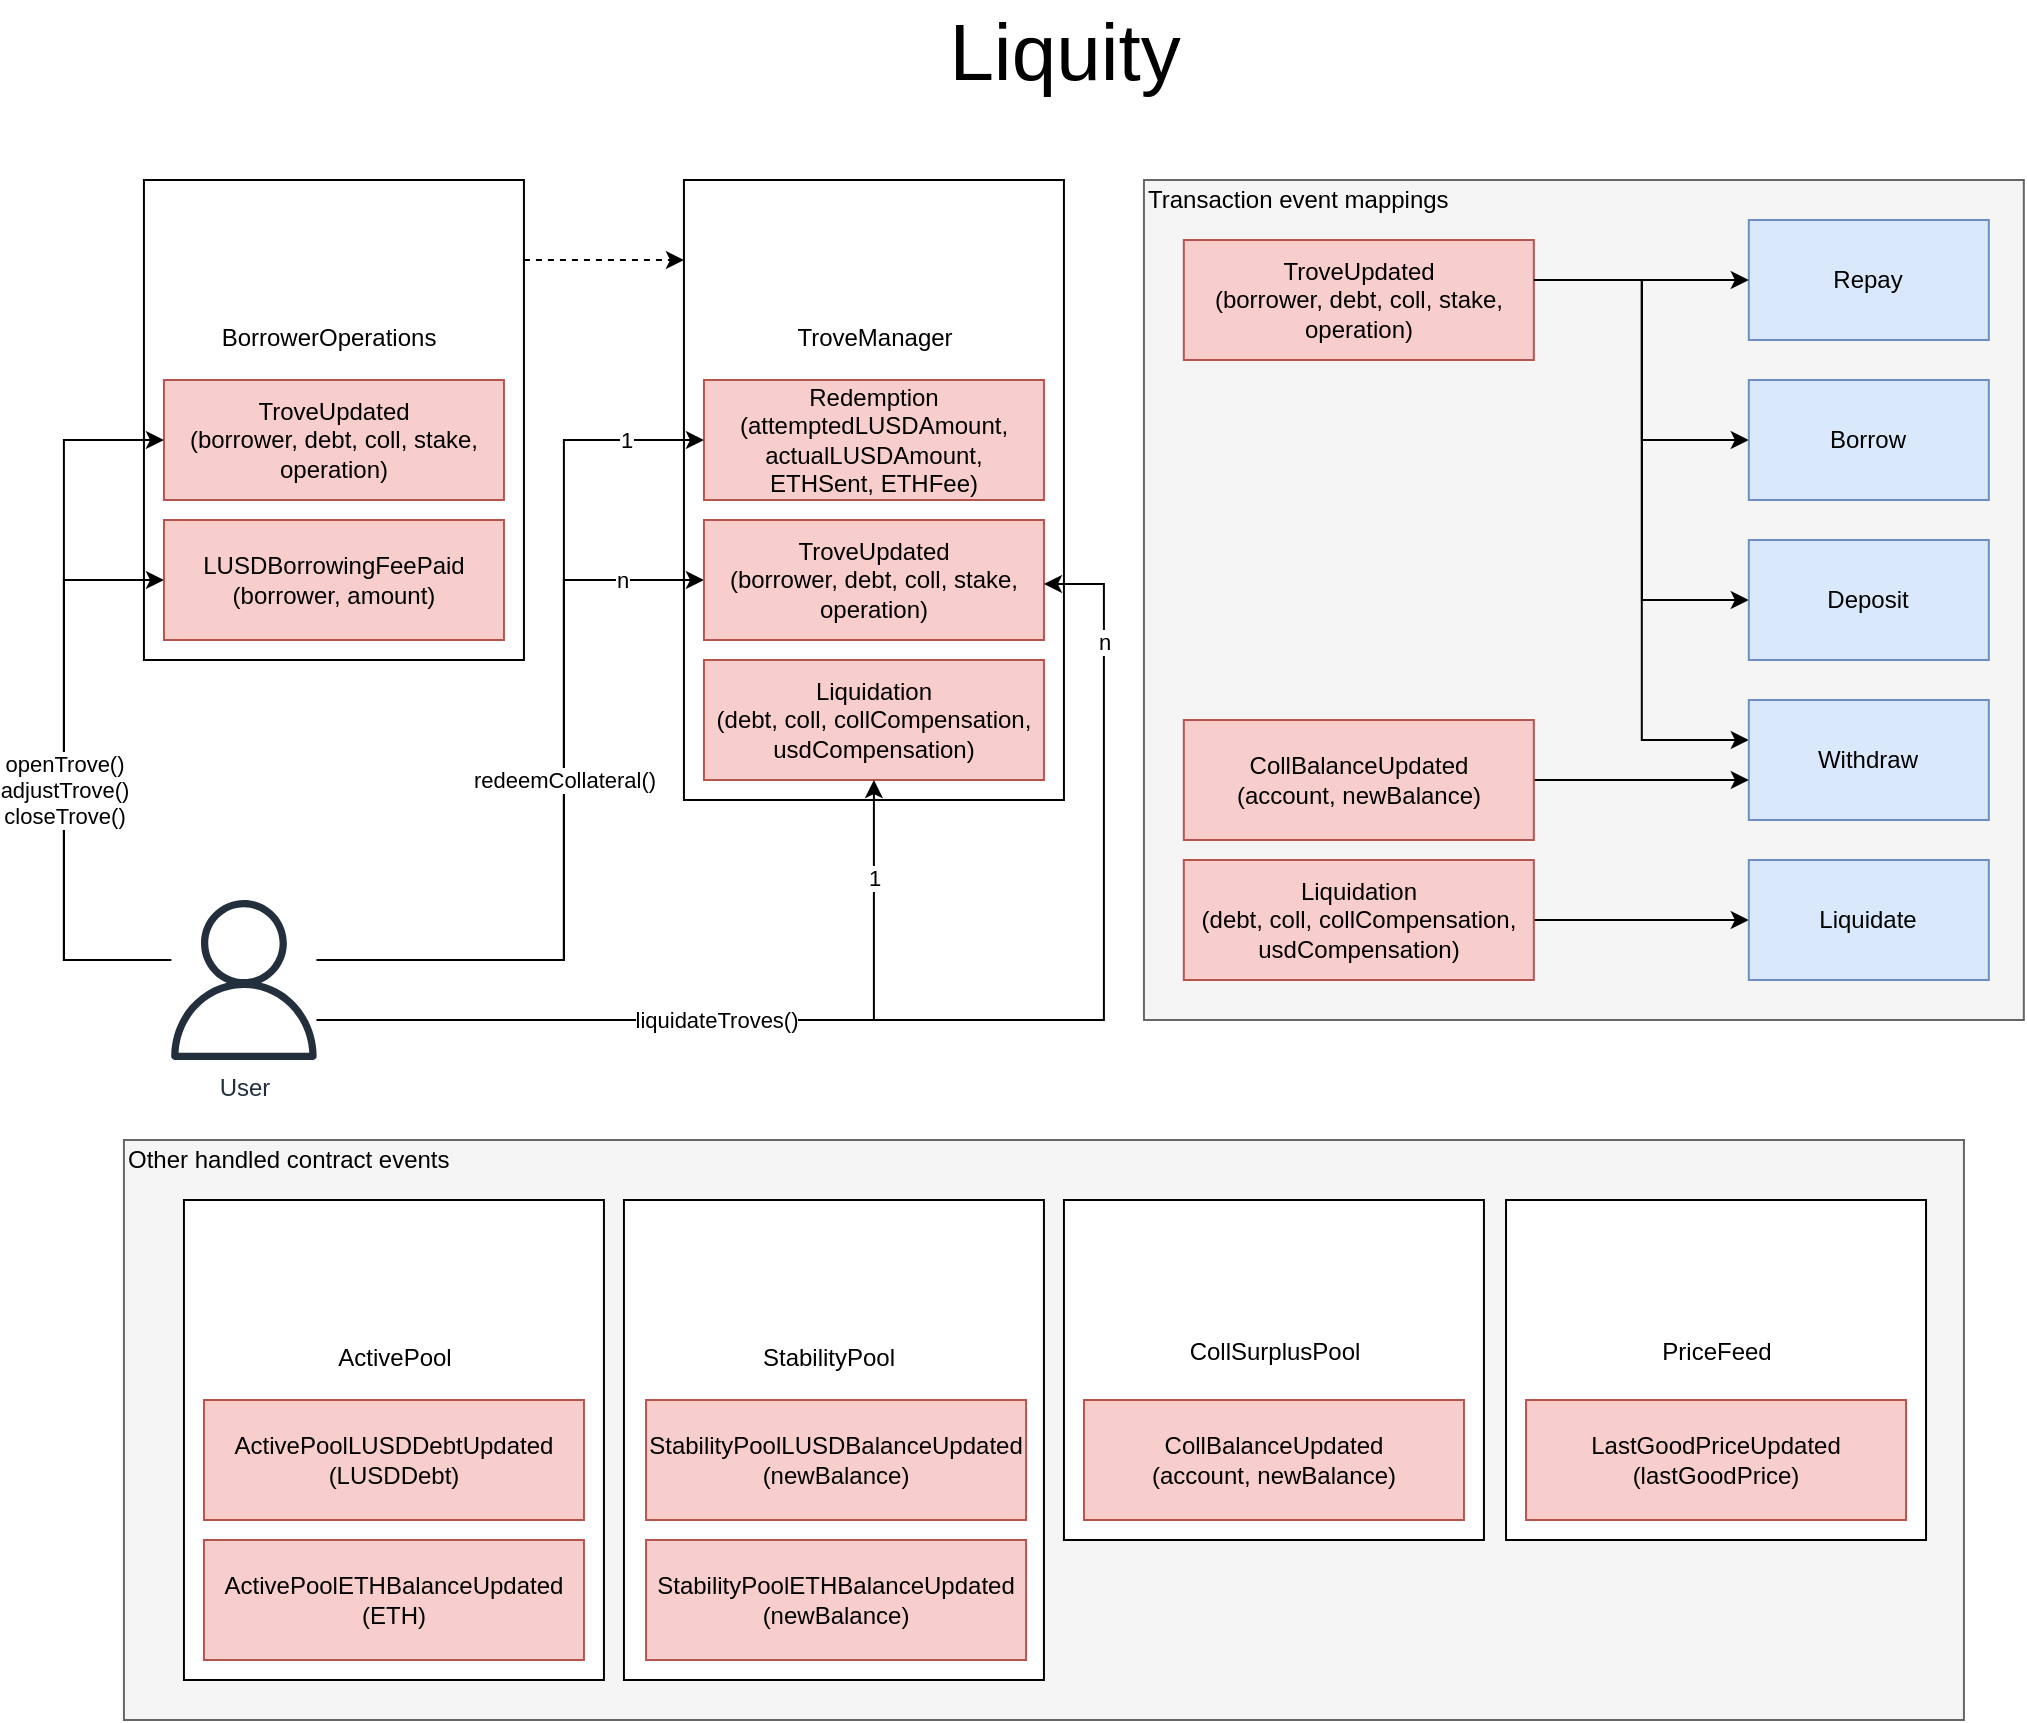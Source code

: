 <mxfile version="17.4.3" type="device"><diagram id="jwRBoVTQfs9EHxPEstVE" name="Page-1"><mxGraphModel dx="1312" dy="760" grid="1" gridSize="10" guides="1" tooltips="1" connect="1" arrows="1" fold="1" page="1" pageScale="1" pageWidth="850" pageHeight="1100" math="0" shadow="0"><root><mxCell id="0"/><mxCell id="1" parent="0"/><mxCell id="g1gGBrUm_oclU8o-G6PE-68" value="" style="rounded=0;whiteSpace=wrap;html=1;fillColor=#f5f5f5;strokeColor=#666666;fontColor=#333333;" vertex="1" parent="1"><mxGeometry x="64.97" y="690" width="920" height="290" as="geometry"/></mxCell><mxCell id="g1gGBrUm_oclU8o-G6PE-67" value="" style="rounded=0;whiteSpace=wrap;html=1;fillColor=#f5f5f5;fontColor=#333333;strokeColor=#666666;" vertex="1" parent="1"><mxGeometry x="574.97" y="210" width="439.94" height="420" as="geometry"/></mxCell><mxCell id="-PCFerJ0oYIpC7_W0P6a-33" value="" style="rounded=0;whiteSpace=wrap;html=1;" parent="1" vertex="1"><mxGeometry x="344.97" y="210" width="190" height="310" as="geometry"/></mxCell><mxCell id="g1gGBrUm_oclU8o-G6PE-32" value="n" style="edgeStyle=orthogonalEdgeStyle;rounded=0;orthogonalLoop=1;jettySize=auto;html=1;startArrow=none;startFill=0;" edge="1" parent="1" source="-PCFerJ0oYIpC7_W0P6a-1" target="-PCFerJ0oYIpC7_W0P6a-27"><mxGeometry x="0.786" relative="1" as="geometry"><Array as="points"><mxPoint x="284.97" y="600"/><mxPoint x="284.97" y="410"/></Array><mxPoint as="offset"/></mxGeometry></mxCell><mxCell id="-PCFerJ0oYIpC7_W0P6a-7" value="" style="edgeStyle=orthogonalEdgeStyle;rounded=0;orthogonalLoop=1;jettySize=auto;html=1;dashed=1;" parent="1" source="-PCFerJ0oYIpC7_W0P6a-34" target="-PCFerJ0oYIpC7_W0P6a-33" edge="1"><mxGeometry relative="1" as="geometry"><Array as="points"><mxPoint x="304.97" y="250"/><mxPoint x="304.97" y="250"/></Array></mxGeometry></mxCell><mxCell id="-PCFerJ0oYIpC7_W0P6a-58" style="edgeStyle=orthogonalEdgeStyle;rounded=0;orthogonalLoop=1;jettySize=auto;html=1;entryX=0;entryY=0.5;entryDx=0;entryDy=0;endArrow=classic;endFill=1;" parent="1" source="-PCFerJ0oYIpC7_W0P6a-46" target="-PCFerJ0oYIpC7_W0P6a-55" edge="1"><mxGeometry relative="1" as="geometry"><Array as="points"><mxPoint x="823.97" y="260"/><mxPoint x="823.97" y="340"/></Array></mxGeometry></mxCell><mxCell id="-PCFerJ0oYIpC7_W0P6a-59" style="edgeStyle=orthogonalEdgeStyle;rounded=0;orthogonalLoop=1;jettySize=auto;html=1;entryX=0;entryY=0.5;entryDx=0;entryDy=0;endArrow=classic;endFill=1;" parent="1" source="-PCFerJ0oYIpC7_W0P6a-46" target="-PCFerJ0oYIpC7_W0P6a-56" edge="1"><mxGeometry relative="1" as="geometry"><Array as="points"><mxPoint x="823.97" y="260"/><mxPoint x="823.97" y="420"/></Array></mxGeometry></mxCell><mxCell id="-PCFerJ0oYIpC7_W0P6a-60" style="edgeStyle=orthogonalEdgeStyle;rounded=0;orthogonalLoop=1;jettySize=auto;html=1;endArrow=classic;endFill=1;" parent="1" source="-PCFerJ0oYIpC7_W0P6a-46" target="-PCFerJ0oYIpC7_W0P6a-57" edge="1"><mxGeometry relative="1" as="geometry"><Array as="points"><mxPoint x="823.91" y="260"/><mxPoint x="823.91" y="490"/></Array></mxGeometry></mxCell><mxCell id="-PCFerJ0oYIpC7_W0P6a-46" value="TroveUpdated&lt;br&gt;(borrower, debt, coll, stake, operation)" style="rounded=0;whiteSpace=wrap;html=1;fillColor=#f8cecc;strokeColor=#b85450;" parent="1" vertex="1"><mxGeometry x="594.91" y="240" width="175" height="60" as="geometry"/></mxCell><mxCell id="-PCFerJ0oYIpC7_W0P6a-53" value="Repay" style="whiteSpace=wrap;html=1;fillColor=#dae8fc;strokeColor=#6c8ebf;rounded=0;" parent="1" vertex="1"><mxGeometry x="877.41" y="230" width="120" height="60" as="geometry"/></mxCell><mxCell id="-PCFerJ0oYIpC7_W0P6a-55" value="Borrow" style="whiteSpace=wrap;html=1;fillColor=#dae8fc;strokeColor=#6c8ebf;rounded=0;" parent="1" vertex="1"><mxGeometry x="877.41" y="310" width="120" height="60" as="geometry"/></mxCell><mxCell id="-PCFerJ0oYIpC7_W0P6a-56" value="Deposit" style="whiteSpace=wrap;html=1;fillColor=#dae8fc;strokeColor=#6c8ebf;rounded=0;" parent="1" vertex="1"><mxGeometry x="877.41" y="390" width="120" height="60" as="geometry"/></mxCell><mxCell id="-PCFerJ0oYIpC7_W0P6a-57" value="Withdraw" style="whiteSpace=wrap;html=1;fillColor=#dae8fc;strokeColor=#6c8ebf;rounded=0;" parent="1" vertex="1"><mxGeometry x="877.41" y="470" width="120" height="60" as="geometry"/></mxCell><mxCell id="-PCFerJ0oYIpC7_W0P6a-66" value="" style="edgeStyle=orthogonalEdgeStyle;rounded=0;orthogonalLoop=1;jettySize=auto;html=1;endArrow=classic;endFill=1;" parent="1" source="-PCFerJ0oYIpC7_W0P6a-70" target="-PCFerJ0oYIpC7_W0P6a-71" edge="1"><mxGeometry relative="1" as="geometry"/></mxCell><mxCell id="-PCFerJ0oYIpC7_W0P6a-70" value="Liquidation&lt;br&gt;(debt, coll, collCompensation, usdCompensation)" style="rounded=0;whiteSpace=wrap;html=1;fillColor=#f8cecc;strokeColor=#b85450;" parent="1" vertex="1"><mxGeometry x="594.91" y="550" width="175" height="60" as="geometry"/></mxCell><mxCell id="-PCFerJ0oYIpC7_W0P6a-71" value="Liquidate" style="whiteSpace=wrap;html=1;fillColor=#dae8fc;strokeColor=#6c8ebf;rounded=0;" parent="1" vertex="1"><mxGeometry x="877.41" y="550" width="120" height="60" as="geometry"/></mxCell><mxCell id="-PCFerJ0oYIpC7_W0P6a-54" value="" style="edgeStyle=orthogonalEdgeStyle;rounded=0;orthogonalLoop=1;jettySize=auto;html=1;endArrow=classic;endFill=1;" parent="1" source="-PCFerJ0oYIpC7_W0P6a-46" target="-PCFerJ0oYIpC7_W0P6a-53" edge="1"><mxGeometry relative="1" as="geometry"><Array as="points"><mxPoint x="784.97" y="260"/><mxPoint x="784.97" y="260"/></Array></mxGeometry></mxCell><mxCell id="-PCFerJ0oYIpC7_W0P6a-21" value="Liquidation&lt;br&gt;(debt, coll, collCompensation, usdCompensation)" style="rounded=0;whiteSpace=wrap;html=1;fillColor=#f8cecc;strokeColor=#b85450;" parent="1" vertex="1"><mxGeometry x="354.97" y="450" width="170" height="60" as="geometry"/></mxCell><mxCell id="-PCFerJ0oYIpC7_W0P6a-27" value="TroveUpdated&lt;br&gt;(borrower, debt, coll, stake, operation)" style="rounded=0;whiteSpace=wrap;html=1;fillColor=#f8cecc;strokeColor=#b85450;" parent="1" vertex="1"><mxGeometry x="354.97" y="380" width="170" height="60" as="geometry"/></mxCell><mxCell id="-PCFerJ0oYIpC7_W0P6a-35" value="TroveManager" style="shape=image;html=1;verticalAlign=top;verticalLabelPosition=bottom;labelBackgroundColor=#ffffff;imageAspect=0;aspect=fixed;image=https://cdn2.iconfinder.com/data/icons/essential-web-4/50/content-form-contract-article-paper-128.png" parent="1" vertex="1"><mxGeometry x="412.47" y="220" width="55" height="55" as="geometry"/></mxCell><mxCell id="g1gGBrUm_oclU8o-G6PE-15" value="Redemption&lt;br&gt;(attemptedLUSDAmount,&lt;br&gt;actualLUSDAmount,&lt;br&gt;ETHSent, ETHFee)" style="rounded=0;whiteSpace=wrap;html=1;fillColor=#f8cecc;strokeColor=#b85450;" vertex="1" parent="1"><mxGeometry x="354.97" y="310" width="170" height="60" as="geometry"/></mxCell><mxCell id="g1gGBrUm_oclU8o-G6PE-28" value="" style="rounded=0;whiteSpace=wrap;html=1;container=0;" vertex="1" parent="1"><mxGeometry x="314.97" y="720" width="210" height="240" as="geometry"/></mxCell><mxCell id="g1gGBrUm_oclU8o-G6PE-29" value="StabilityPool" style="shape=image;html=1;verticalAlign=top;verticalLabelPosition=bottom;labelBackgroundColor=none;imageAspect=0;aspect=fixed;image=https://cdn2.iconfinder.com/data/icons/essential-web-4/50/content-form-contract-article-paper-128.png;imageBackground=none;" vertex="1" parent="1"><mxGeometry x="389.575" y="729.667" width="55" height="55" as="geometry"/></mxCell><mxCell id="g1gGBrUm_oclU8o-G6PE-1" value="" style="rounded=0;whiteSpace=wrap;html=1;" vertex="1" parent="1"><mxGeometry x="94.97" y="720" width="210" height="240" as="geometry"/></mxCell><mxCell id="g1gGBrUm_oclU8o-G6PE-2" value="ActivePool" style="shape=image;html=1;verticalAlign=top;verticalLabelPosition=bottom;labelBackgroundColor=none;imageAspect=0;aspect=fixed;image=https://cdn2.iconfinder.com/data/icons/essential-web-4/50/content-form-contract-article-paper-128.png" vertex="1" parent="1"><mxGeometry x="172.47" y="729.67" width="55" height="55" as="geometry"/></mxCell><mxCell id="g1gGBrUm_oclU8o-G6PE-5" value="ActivePoolLUSDDebtUpdated&lt;br&gt;(LUSDDebt)" style="rounded=0;whiteSpace=wrap;html=1;fillColor=#f8cecc;strokeColor=#b85450;" vertex="1" parent="1"><mxGeometry x="104.97" y="820" width="190" height="60" as="geometry"/></mxCell><mxCell id="g1gGBrUm_oclU8o-G6PE-6" value="ActivePoolETHBalanceUpdated&lt;br&gt;(ETH)" style="rounded=0;whiteSpace=wrap;html=1;fillColor=#f8cecc;strokeColor=#b85450;" vertex="1" parent="1"><mxGeometry x="104.97" y="890" width="190" height="60" as="geometry"/></mxCell><mxCell id="-PCFerJ0oYIpC7_W0P6a-42" value="redeemCollateral()" style="edgeStyle=orthogonalEdgeStyle;rounded=0;orthogonalLoop=1;jettySize=auto;html=1;entryX=0;entryY=0.5;entryDx=0;entryDy=0;endArrow=classic;endFill=1;" parent="1" source="-PCFerJ0oYIpC7_W0P6a-1" target="g1gGBrUm_oclU8o-G6PE-15" edge="1"><mxGeometry x="-0.058" relative="1" as="geometry"><Array as="points"><mxPoint x="284.97" y="600"/><mxPoint x="284.97" y="340"/></Array><mxPoint as="offset"/></mxGeometry></mxCell><mxCell id="g1gGBrUm_oclU8o-G6PE-34" value="1" style="edgeLabel;html=1;align=center;verticalAlign=middle;resizable=0;points=[];" vertex="1" connectable="0" parent="-PCFerJ0oYIpC7_W0P6a-42"><mxGeometry x="0.781" y="-1" relative="1" as="geometry"><mxPoint x="10" y="-1" as="offset"/></mxGeometry></mxCell><mxCell id="g1gGBrUm_oclU8o-G6PE-7" value="" style="rounded=0;whiteSpace=wrap;html=1;" vertex="1" parent="1"><mxGeometry x="756.02" y="720" width="210" height="170" as="geometry"/></mxCell><mxCell id="g1gGBrUm_oclU8o-G6PE-8" value="PriceFeed" style="shape=image;html=1;verticalAlign=top;verticalLabelPosition=bottom;labelBackgroundColor=#ffffff;imageAspect=0;aspect=fixed;image=https://cdn2.iconfinder.com/data/icons/essential-web-4/50/content-form-contract-article-paper-128.png" vertex="1" parent="1"><mxGeometry x="833.52" y="726.67" width="55" height="55" as="geometry"/></mxCell><mxCell id="g1gGBrUm_oclU8o-G6PE-9" value="LastGoodPriceUpdated&lt;br&gt;(lastGoodPrice)" style="rounded=0;whiteSpace=wrap;html=1;fillColor=#f8cecc;strokeColor=#b85450;" vertex="1" parent="1"><mxGeometry x="766.02" y="820" width="190" height="60" as="geometry"/></mxCell><mxCell id="-PCFerJ0oYIpC7_W0P6a-34" value="" style="rounded=0;whiteSpace=wrap;html=1;" parent="1" vertex="1"><mxGeometry x="74.97" y="210" width="190" height="240" as="geometry"/></mxCell><mxCell id="-PCFerJ0oYIpC7_W0P6a-4" value="BorrowerOperations" style="shape=image;html=1;verticalAlign=top;verticalLabelPosition=bottom;labelBackgroundColor=#ffffff;imageAspect=0;aspect=fixed;image=https://cdn2.iconfinder.com/data/icons/essential-web-4/50/content-form-contract-article-paper-128.png" parent="1" vertex="1"><mxGeometry x="139.97" y="220" width="55" height="55" as="geometry"/></mxCell><mxCell id="-PCFerJ0oYIpC7_W0P6a-10" value="TroveUpdated&lt;br&gt;(borrower, debt, coll, stake, operation)" style="rounded=0;whiteSpace=wrap;html=1;fillColor=#f8cecc;strokeColor=#b85450;" parent="1" vertex="1"><mxGeometry x="84.97" y="310" width="170" height="60" as="geometry"/></mxCell><mxCell id="-PCFerJ0oYIpC7_W0P6a-11" value="LUSDBorrowingFeePaid&lt;br&gt;(borrower, amount)" style="rounded=0;whiteSpace=wrap;html=1;fillColor=#f8cecc;strokeColor=#b85450;" parent="1" vertex="1"><mxGeometry x="84.97" y="380" width="170" height="60" as="geometry"/></mxCell><mxCell id="-PCFerJ0oYIpC7_W0P6a-76" style="edgeStyle=orthogonalEdgeStyle;rounded=0;orthogonalLoop=1;jettySize=auto;html=1;endArrow=classic;endFill=1;" parent="1" source="-PCFerJ0oYIpC7_W0P6a-1" target="-PCFerJ0oYIpC7_W0P6a-11" edge="1"><mxGeometry relative="1" as="geometry"><Array as="points"><mxPoint x="34.97" y="600"/><mxPoint x="34.97" y="410"/></Array></mxGeometry></mxCell><mxCell id="-PCFerJ0oYIpC7_W0P6a-5" value="openTrove()&lt;br&gt;adjustTrove()&lt;br&gt;closeTrove()" style="edgeStyle=orthogonalEdgeStyle;rounded=0;orthogonalLoop=1;jettySize=auto;html=1;" parent="1" source="-PCFerJ0oYIpC7_W0P6a-1" target="-PCFerJ0oYIpC7_W0P6a-10" edge="1"><mxGeometry x="-0.236" relative="1" as="geometry"><mxPoint x="-78.666" y="260" as="sourcePoint"/><mxPoint x="24.97" y="260" as="targetPoint"/><Array as="points"><mxPoint x="34.97" y="600"/><mxPoint x="34.97" y="340"/></Array><mxPoint as="offset"/></mxGeometry></mxCell><mxCell id="g1gGBrUm_oclU8o-G6PE-21" value="" style="rounded=0;whiteSpace=wrap;html=1;" vertex="1" parent="1"><mxGeometry x="534.97" y="720" width="210" height="170" as="geometry"/></mxCell><mxCell id="g1gGBrUm_oclU8o-G6PE-22" value="CollSurplusPool" style="shape=image;html=1;verticalAlign=top;verticalLabelPosition=bottom;labelBackgroundColor=none;imageAspect=0;aspect=fixed;image=https://cdn2.iconfinder.com/data/icons/essential-web-4/50/content-form-contract-article-paper-128.png" vertex="1" parent="1"><mxGeometry x="612.47" y="726.67" width="55" height="55" as="geometry"/></mxCell><mxCell id="g1gGBrUm_oclU8o-G6PE-23" value="CollBalanceUpdated&lt;br&gt;(account, newBalance)" style="rounded=0;whiteSpace=wrap;html=1;fillColor=#f8cecc;strokeColor=#b85450;" vertex="1" parent="1"><mxGeometry x="544.97" y="820" width="190" height="60" as="geometry"/></mxCell><mxCell id="g1gGBrUm_oclU8o-G6PE-36" style="edgeStyle=orthogonalEdgeStyle;rounded=0;orthogonalLoop=1;jettySize=auto;html=1;startArrow=none;startFill=0;" edge="1" parent="1" source="-PCFerJ0oYIpC7_W0P6a-1" target="-PCFerJ0oYIpC7_W0P6a-27"><mxGeometry relative="1" as="geometry"><Array as="points"><mxPoint x="554.97" y="630"/><mxPoint x="554.97" y="412"/></Array></mxGeometry></mxCell><mxCell id="g1gGBrUm_oclU8o-G6PE-37" value="n" style="edgeLabel;html=1;align=center;verticalAlign=middle;resizable=0;points=[];" vertex="1" connectable="0" parent="g1gGBrUm_oclU8o-G6PE-36"><mxGeometry x="0.831" relative="1" as="geometry"><mxPoint y="5" as="offset"/></mxGeometry></mxCell><mxCell id="-PCFerJ0oYIpC7_W0P6a-1" value="User" style="sketch=0;outlineConnect=0;fontColor=#232F3E;gradientColor=none;fillColor=#232F3D;strokeColor=none;dashed=0;verticalLabelPosition=bottom;verticalAlign=top;align=center;html=1;fontSize=12;fontStyle=0;aspect=fixed;pointerEvents=1;shape=mxgraph.aws4.user;" parent="1" vertex="1"><mxGeometry x="84.97" y="570" width="80" height="80" as="geometry"/></mxCell><mxCell id="-PCFerJ0oYIpC7_W0P6a-39" value="liquidateTroves()" style="edgeStyle=orthogonalEdgeStyle;rounded=0;orthogonalLoop=1;jettySize=auto;html=1;endArrow=classic;endFill=1;" parent="1" source="-PCFerJ0oYIpC7_W0P6a-1" target="-PCFerJ0oYIpC7_W0P6a-21" edge="1"><mxGeometry relative="1" as="geometry"><Array as="points"><mxPoint x="439.97" y="630"/></Array></mxGeometry></mxCell><mxCell id="g1gGBrUm_oclU8o-G6PE-35" value="1" style="edgeLabel;html=1;align=center;verticalAlign=middle;resizable=0;points=[];" vertex="1" connectable="0" parent="-PCFerJ0oYIpC7_W0P6a-39"><mxGeometry x="0.686" y="-1" relative="1" as="geometry"><mxPoint x="-1" y="-14" as="offset"/></mxGeometry></mxCell><mxCell id="g1gGBrUm_oclU8o-G6PE-31" value="StabilityPoolETHBalanceUpdated&lt;br&gt;(newBalance)" style="rounded=0;whiteSpace=wrap;html=1;fillColor=#f8cecc;strokeColor=#b85450;" vertex="1" parent="1"><mxGeometry x="326.023" y="890" width="190" height="60" as="geometry"/></mxCell><mxCell id="g1gGBrUm_oclU8o-G6PE-30" value="StabilityPoolLUSDBalanceUpdated&lt;br&gt;(newBalance)" style="rounded=0;whiteSpace=wrap;html=1;fillColor=#f8cecc;strokeColor=#b85450;" vertex="1" parent="1"><mxGeometry x="326.023" y="819.997" width="190" height="60" as="geometry"/></mxCell><mxCell id="g1gGBrUm_oclU8o-G6PE-62" style="edgeStyle=orthogonalEdgeStyle;rounded=0;orthogonalLoop=1;jettySize=auto;html=1;startArrow=none;startFill=0;" edge="1" parent="1" source="g1gGBrUm_oclU8o-G6PE-61" target="-PCFerJ0oYIpC7_W0P6a-57"><mxGeometry relative="1" as="geometry"><Array as="points"><mxPoint x="844.91" y="510"/><mxPoint x="844.91" y="510"/></Array></mxGeometry></mxCell><mxCell id="g1gGBrUm_oclU8o-G6PE-61" value="CollBalanceUpdated&lt;br&gt;(account, newBalance)" style="rounded=0;whiteSpace=wrap;html=1;fillColor=#f8cecc;strokeColor=#b85450;" vertex="1" parent="1"><mxGeometry x="594.91" y="480" width="175" height="60" as="geometry"/></mxCell><mxCell id="g1gGBrUm_oclU8o-G6PE-69" value="Other handled contract events" style="text;html=1;align=left;verticalAlign=middle;resizable=0;points=[];autosize=1;strokeColor=none;fillColor=none;" vertex="1" parent="1"><mxGeometry x="64.97" y="690" width="180" height="20" as="geometry"/></mxCell><mxCell id="g1gGBrUm_oclU8o-G6PE-70" value="Transaction event mappings" style="text;html=1;align=left;verticalAlign=middle;resizable=0;points=[];autosize=1;strokeColor=none;fillColor=none;" vertex="1" parent="1"><mxGeometry x="574.97" y="210" width="170" height="20" as="geometry"/></mxCell><mxCell id="g1gGBrUm_oclU8o-G6PE-71" value="Liquity" style="text;html=1;align=center;verticalAlign=middle;resizable=0;points=[];autosize=1;strokeColor=none;fillColor=none;fontSize=40;" vertex="1" parent="1"><mxGeometry x="470.0" y="120" width="130" height="50" as="geometry"/></mxCell></root></mxGraphModel></diagram></mxfile>